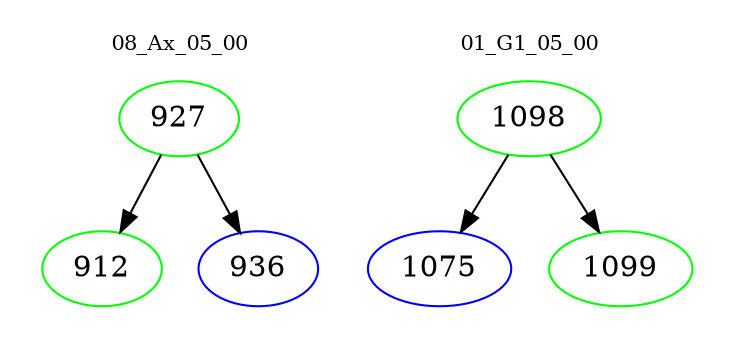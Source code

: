 digraph{
subgraph cluster_0 {
color = white
label = "08_Ax_05_00";
fontsize=10;
T0_927 [label="927", color="green"]
T0_927 -> T0_912 [color="black"]
T0_912 [label="912", color="green"]
T0_927 -> T0_936 [color="black"]
T0_936 [label="936", color="blue"]
}
subgraph cluster_1 {
color = white
label = "01_G1_05_00";
fontsize=10;
T1_1098 [label="1098", color="green"]
T1_1098 -> T1_1075 [color="black"]
T1_1075 [label="1075", color="blue"]
T1_1098 -> T1_1099 [color="black"]
T1_1099 [label="1099", color="green"]
}
}
